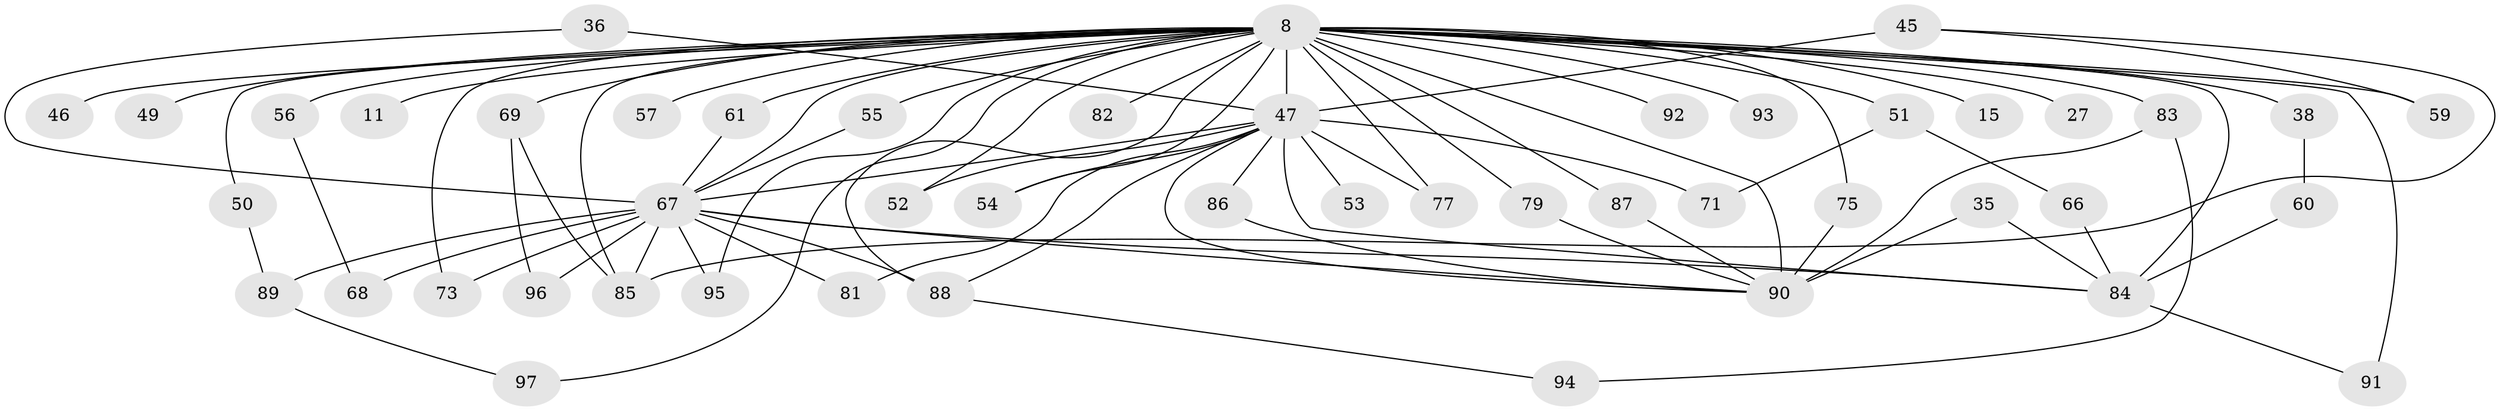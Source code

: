 // original degree distribution, {32: 0.010309278350515464, 20: 0.020618556701030927, 23: 0.020618556701030927, 10: 0.010309278350515464, 19: 0.010309278350515464, 28: 0.010309278350515464, 18: 0.010309278350515464, 16: 0.010309278350515464, 2: 0.5773195876288659, 6: 0.010309278350515464, 4: 0.12371134020618557, 3: 0.15463917525773196, 8: 0.010309278350515464, 5: 0.020618556701030927}
// Generated by graph-tools (version 1.1) at 2025/47/03/04/25 21:47:03]
// undirected, 48 vertices, 82 edges
graph export_dot {
graph [start="1"]
  node [color=gray90,style=filled];
  8 [super="+1+7"];
  11;
  15;
  27;
  35 [super="+19"];
  36;
  38;
  45;
  46;
  47 [super="+39"];
  49;
  50;
  51;
  52;
  53;
  54;
  55;
  56 [super="+37"];
  57;
  59;
  60;
  61 [super="+34"];
  66;
  67 [super="+6"];
  68;
  69 [super="+33"];
  71;
  73;
  75;
  77 [super="+70"];
  79;
  81;
  82;
  83 [super="+26+76"];
  84 [super="+28+30+63+62"];
  85 [super="+72+58"];
  86 [super="+64+40"];
  87;
  88 [super="+74+41+80"];
  89 [super="+23"];
  90 [super="+31+65+10"];
  91 [super="+29+78"];
  92 [super="+21"];
  93;
  94;
  95 [super="+42"];
  96;
  97;
  8 -- 15 [weight=2];
  8 -- 47 [weight=11];
  8 -- 51 [weight=2];
  8 -- 54;
  8 -- 55;
  8 -- 57 [weight=2];
  8 -- 61 [weight=2];
  8 -- 73;
  8 -- 82 [weight=2];
  8 -- 87;
  8 -- 93 [weight=2];
  8 -- 77;
  8 -- 67 [weight=9];
  8 -- 11 [weight=2];
  8 -- 88 [weight=5];
  8 -- 92 [weight=3];
  8 -- 97;
  8 -- 38 [weight=2];
  8 -- 49 [weight=2];
  8 -- 52;
  8 -- 56 [weight=4];
  8 -- 69 [weight=3];
  8 -- 75;
  8 -- 79;
  8 -- 27;
  8 -- 90 [weight=11];
  8 -- 91 [weight=4];
  8 -- 95;
  8 -- 46 [weight=2];
  8 -- 50;
  8 -- 59;
  8 -- 83 [weight=3];
  8 -- 85;
  8 -- 84 [weight=6];
  35 -- 84 [weight=2];
  35 -- 90 [weight=2];
  36 -- 47;
  36 -- 67;
  38 -- 60;
  45 -- 59;
  45 -- 85;
  45 -- 47 [weight=2];
  47 -- 71;
  47 -- 77 [weight=2];
  47 -- 81;
  47 -- 84 [weight=2];
  47 -- 86 [weight=2];
  47 -- 88;
  47 -- 90 [weight=4];
  47 -- 52;
  47 -- 53 [weight=2];
  47 -- 54;
  47 -- 67 [weight=4];
  50 -- 89;
  51 -- 66;
  51 -- 71;
  55 -- 67;
  56 -- 68;
  60 -- 84;
  61 -- 67;
  66 -- 84;
  67 -- 68;
  67 -- 73;
  67 -- 81;
  67 -- 84 [weight=2];
  67 -- 85 [weight=3];
  67 -- 88 [weight=2];
  67 -- 89 [weight=3];
  67 -- 90 [weight=5];
  67 -- 95 [weight=2];
  67 -- 96;
  69 -- 96;
  69 -- 85;
  75 -- 90;
  79 -- 90;
  83 -- 94;
  83 -- 90;
  84 -- 91;
  86 -- 90;
  87 -- 90;
  88 -- 94;
  89 -- 97;
}
